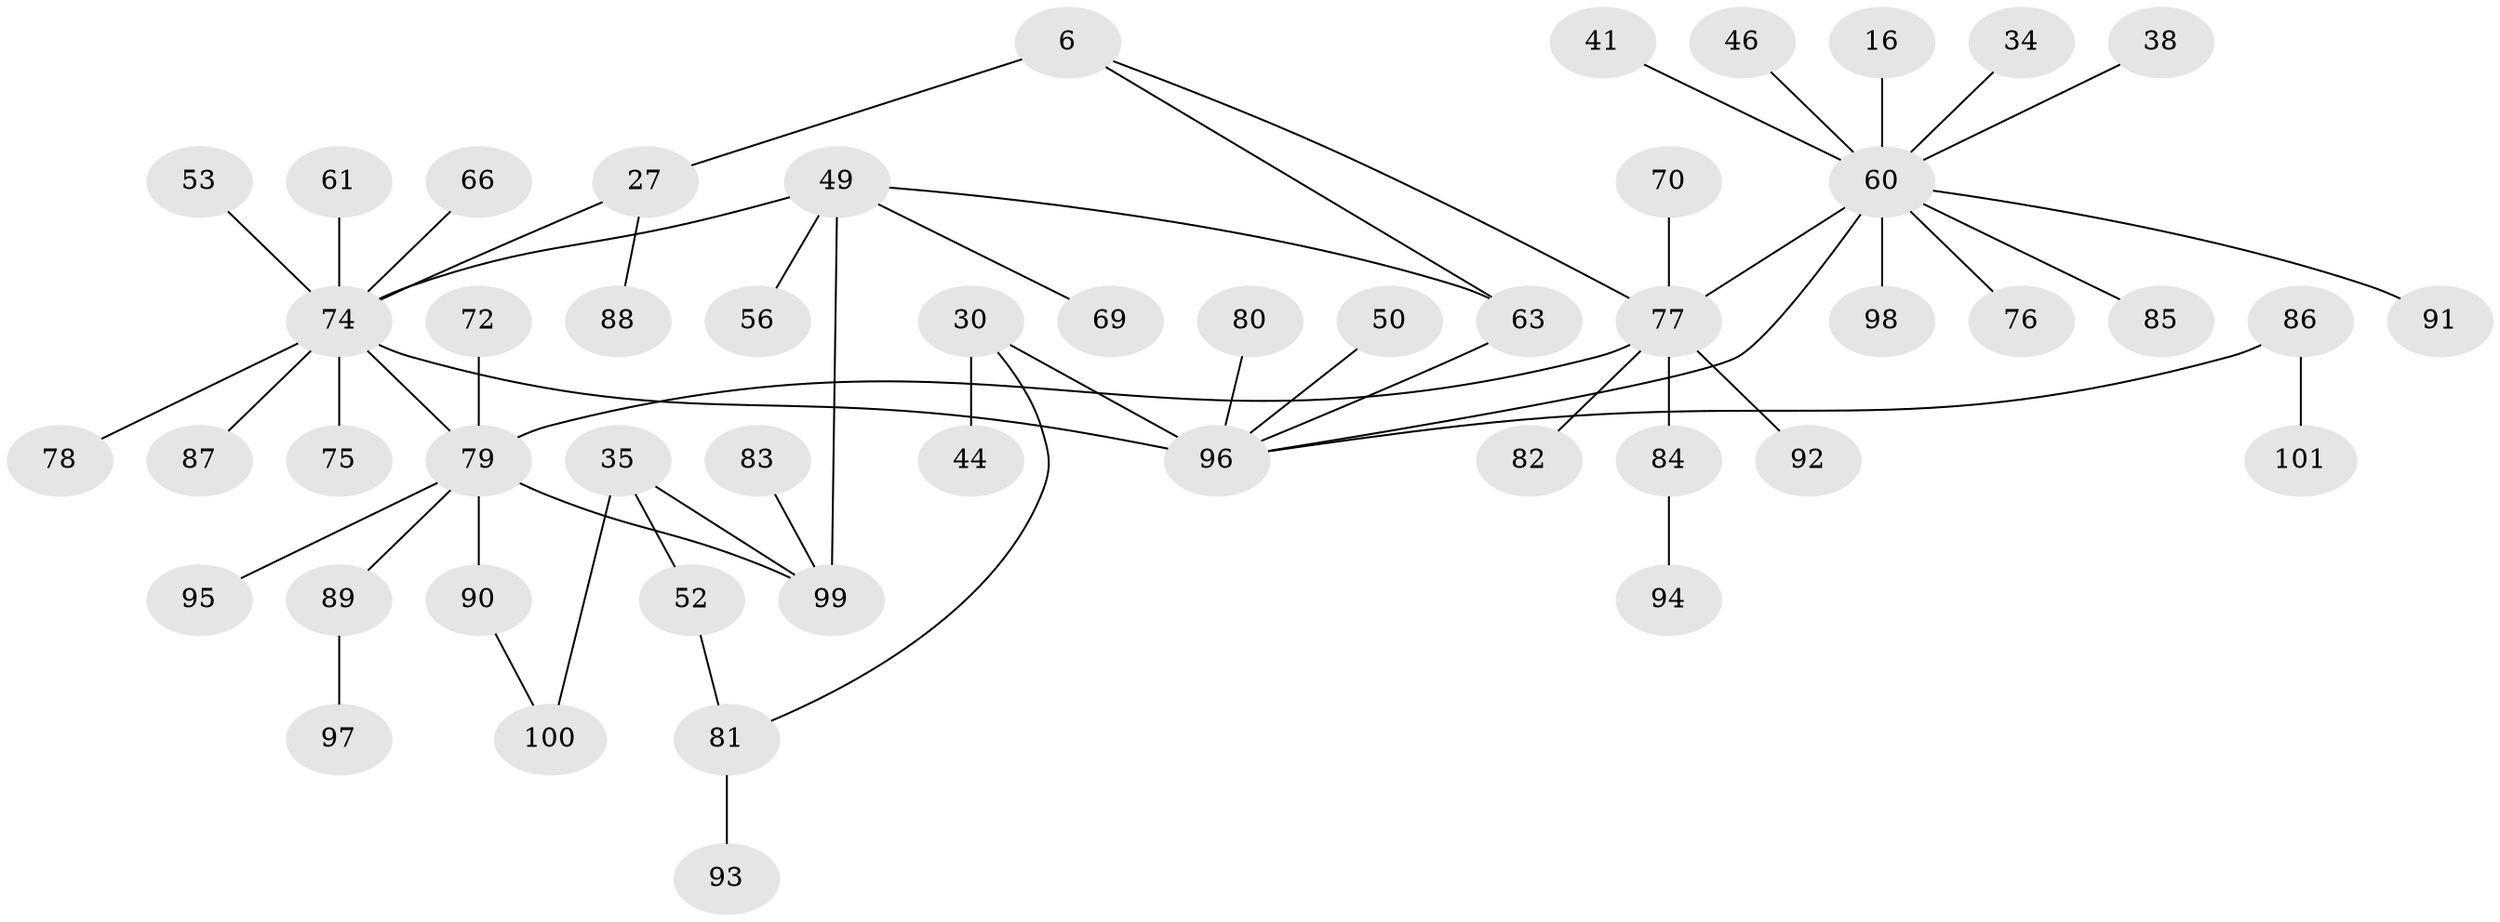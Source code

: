 // original degree distribution, {4: 0.09900990099009901, 5: 0.0594059405940594, 2: 0.25742574257425743, 7: 0.019801980198019802, 3: 0.16831683168316833, 1: 0.38613861386138615, 6: 0.009900990099009901}
// Generated by graph-tools (version 1.1) at 2025/41/03/09/25 04:41:19]
// undirected, 50 vertices, 56 edges
graph export_dot {
graph [start="1"]
  node [color=gray90,style=filled];
  6;
  16;
  27 [super="+7"];
  30;
  34;
  35;
  38;
  41;
  44 [super="+39"];
  46 [super="+17"];
  49 [super="+14+15+22"];
  50 [super="+18"];
  52 [super="+45"];
  53 [super="+36"];
  56;
  60 [super="+31"];
  61;
  63 [super="+2"];
  66;
  69 [super="+9+21"];
  70;
  72;
  74 [super="+19+4+33+48"];
  75;
  76;
  77 [super="+29+51"];
  78;
  79 [super="+59+67"];
  80;
  81 [super="+62+58"];
  82;
  83;
  84 [super="+37+40+42+71"];
  85 [super="+64"];
  86;
  87;
  88 [super="+12+68"];
  89 [super="+73"];
  90;
  91 [super="+65"];
  92;
  93;
  94;
  95;
  96 [super="+55+13+10"];
  97;
  98;
  99 [super="+28+47"];
  100;
  101;
  6 -- 27 [weight=2];
  6 -- 77;
  6 -- 63;
  16 -- 60;
  27 -- 88;
  27 -- 74;
  30 -- 96 [weight=3];
  30 -- 81;
  30 -- 44;
  34 -- 60;
  35 -- 100;
  35 -- 52 [weight=2];
  35 -- 99;
  38 -- 60;
  41 -- 60;
  46 -- 60;
  49 -- 56;
  49 -- 69;
  49 -- 99;
  49 -- 63;
  49 -- 74 [weight=2];
  50 -- 96;
  52 -- 81;
  53 -- 74;
  60 -- 76;
  60 -- 77 [weight=2];
  60 -- 98;
  60 -- 96;
  60 -- 85;
  60 -- 91;
  61 -- 74;
  63 -- 96;
  66 -- 74;
  70 -- 77;
  72 -- 79;
  74 -- 87;
  74 -- 75;
  74 -- 78;
  74 -- 96 [weight=2];
  74 -- 79 [weight=3];
  77 -- 92;
  77 -- 82;
  77 -- 84;
  77 -- 79;
  79 -- 99;
  79 -- 89;
  79 -- 90;
  79 -- 95;
  80 -- 96;
  81 -- 93;
  83 -- 99;
  84 -- 94;
  86 -- 101;
  86 -- 96;
  89 -- 97;
  90 -- 100;
}
